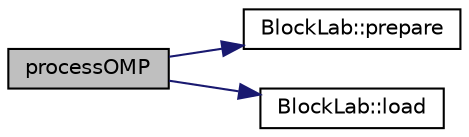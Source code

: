 digraph "processOMP"
{
  edge [fontname="Helvetica",fontsize="10",labelfontname="Helvetica",labelfontsize="10"];
  node [fontname="Helvetica",fontsize="10",shape=record];
  rankdir="LR";
  Node1 [label="processOMP",height=0.2,width=0.4,color="black", fillcolor="grey75", style="filled", fontcolor="black"];
  Node1 -> Node2 [color="midnightblue",fontsize="10",style="solid",fontname="Helvetica"];
  Node2 [label="BlockLab::prepare",height=0.2,width=0.4,color="black", fillcolor="white", style="filled",URL="$class_block_lab.html#ad529f8c851da336419ad63c25ba76429"];
  Node1 -> Node3 [color="midnightblue",fontsize="10",style="solid",fontname="Helvetica"];
  Node3 [label="BlockLab::load",height=0.2,width=0.4,color="black", fillcolor="white", style="filled",URL="$class_block_lab.html#aefd27fed8fbb1d3d60fe1457ae90f248"];
}

